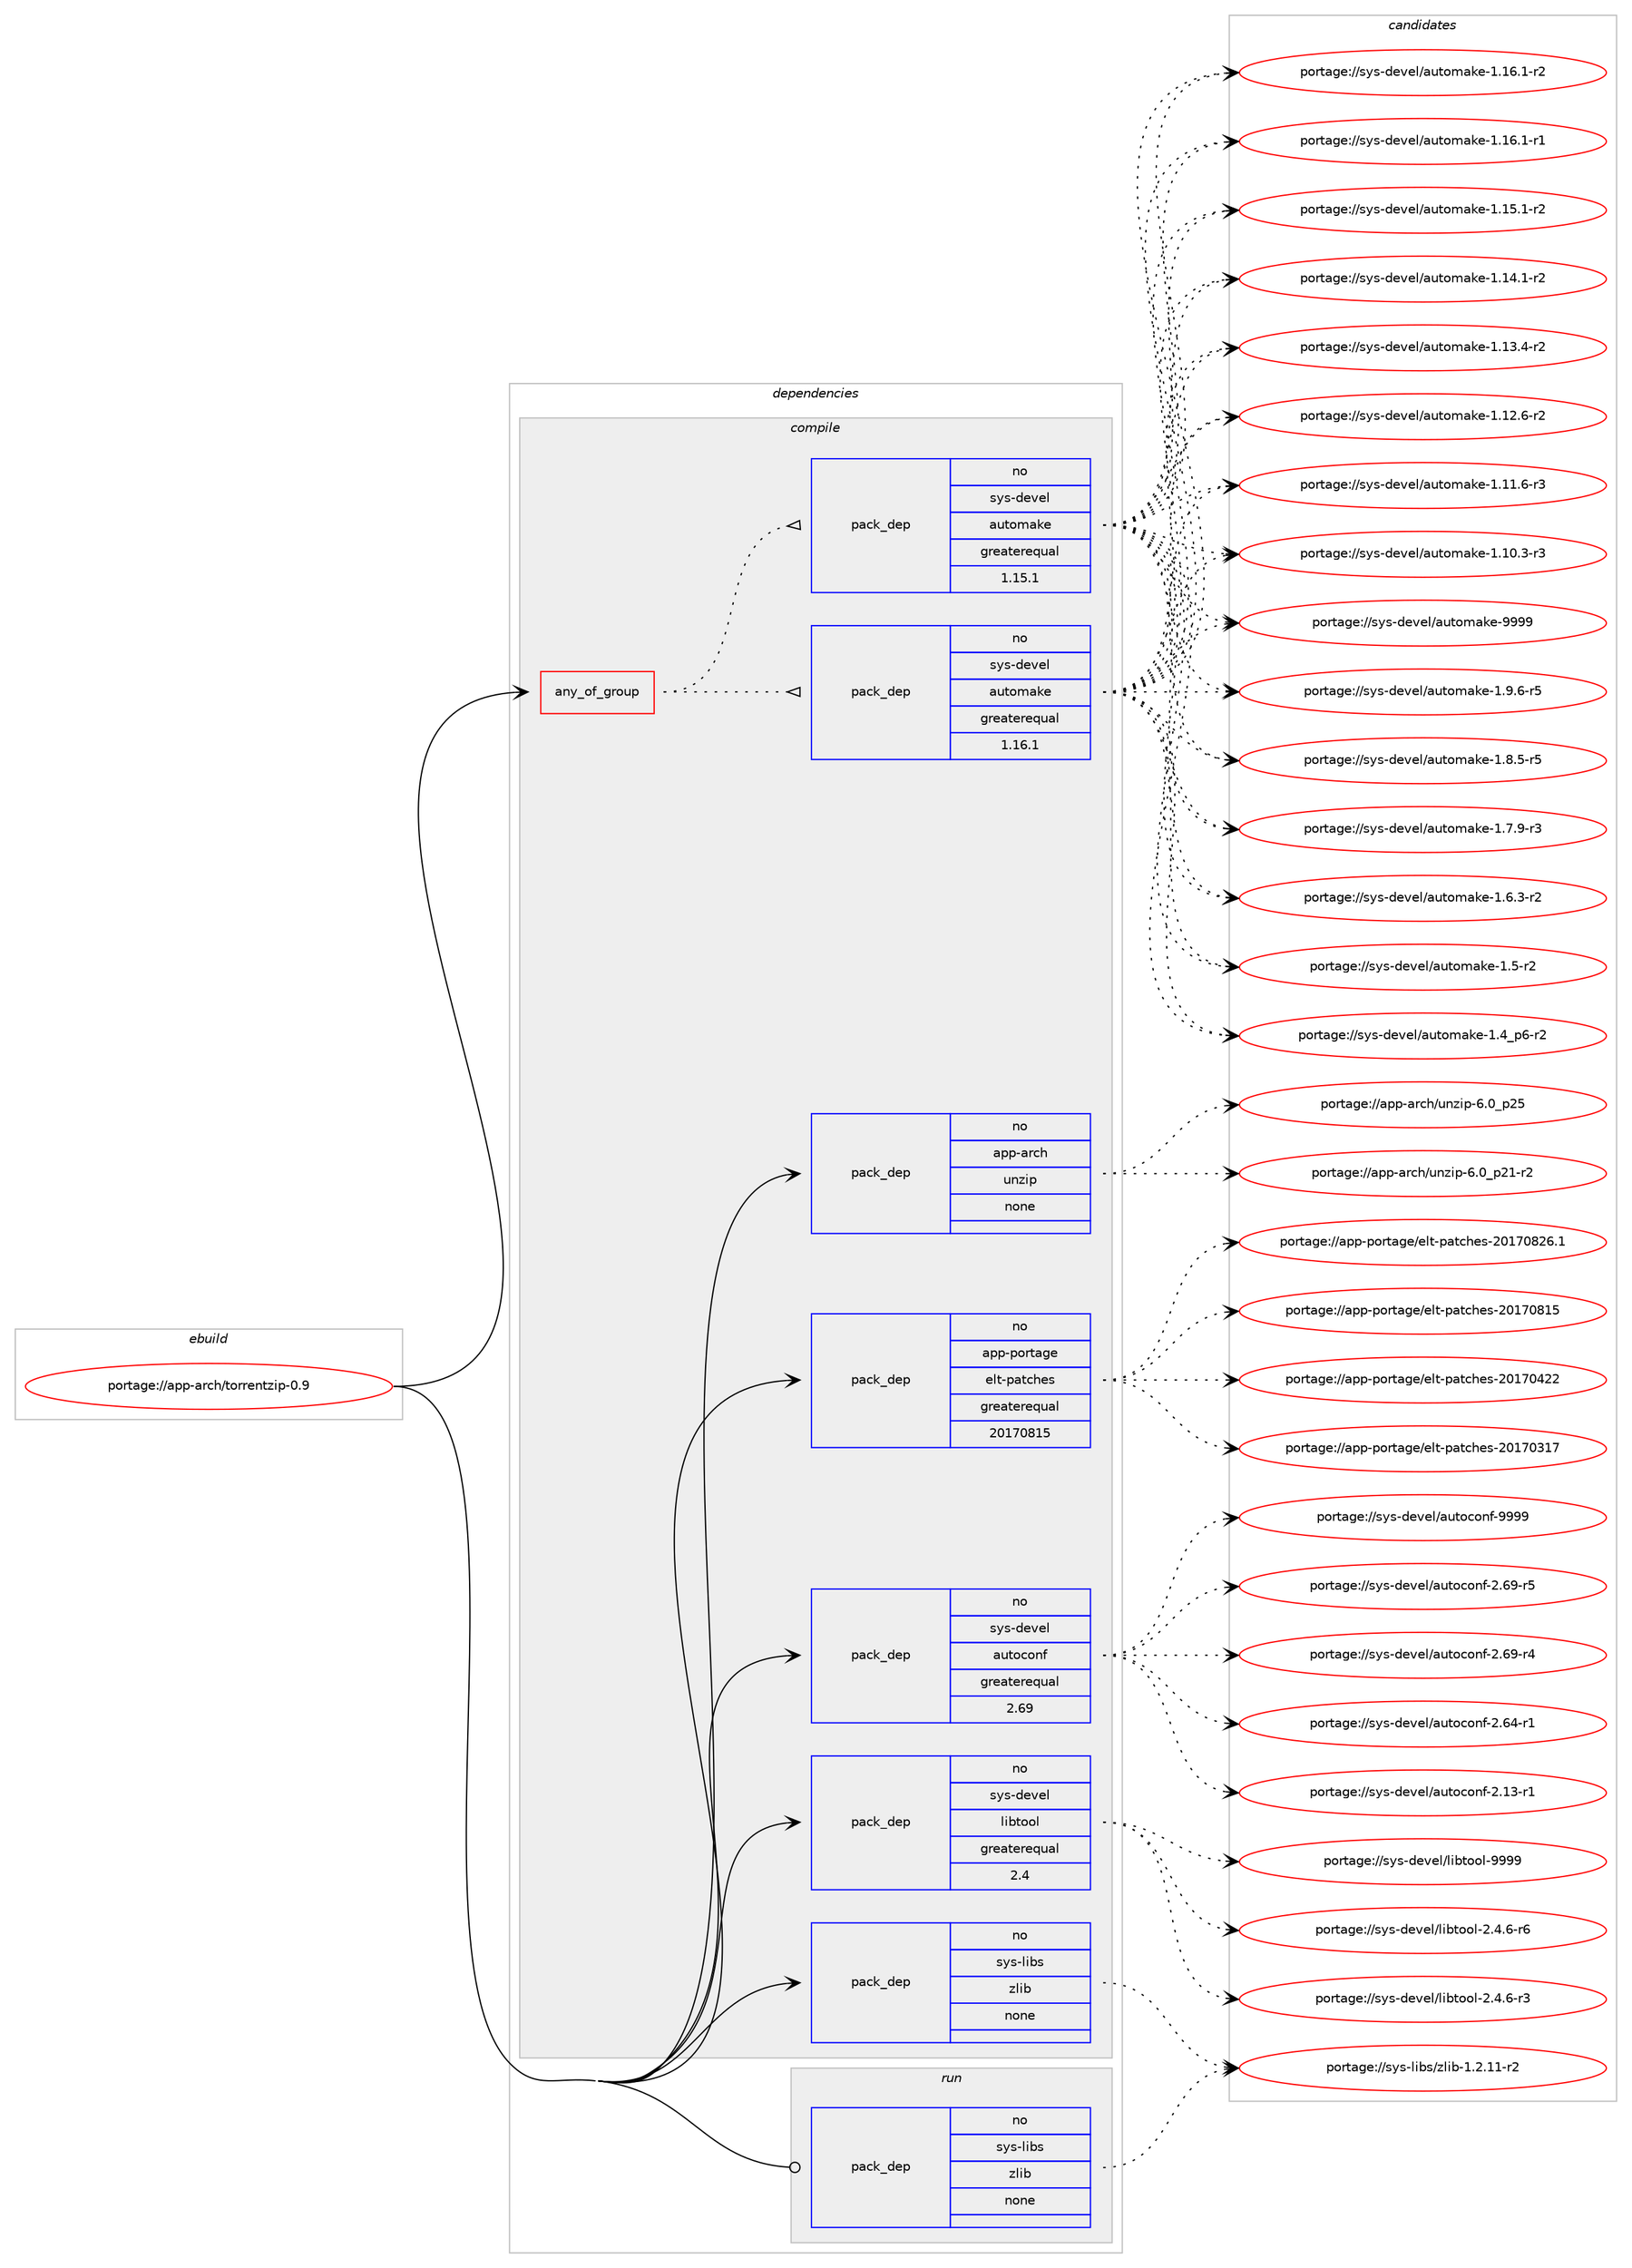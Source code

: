 digraph prolog {

# *************
# Graph options
# *************

newrank=true;
concentrate=true;
compound=true;
graph [rankdir=LR,fontname=Helvetica,fontsize=10,ranksep=1.5];#, ranksep=2.5, nodesep=0.2];
edge  [arrowhead=vee];
node  [fontname=Helvetica,fontsize=10];

# **********
# The ebuild
# **********

subgraph cluster_leftcol {
color=gray;
label=<<i>ebuild</i>>;
id [label="portage://app-arch/torrentzip-0.9", color=red, width=4, href="../app-arch/torrentzip-0.9.svg"];
}

# ****************
# The dependencies
# ****************

subgraph cluster_midcol {
color=gray;
label=<<i>dependencies</i>>;
subgraph cluster_compile {
fillcolor="#eeeeee";
style=filled;
label=<<i>compile</i>>;
subgraph any8341 {
dependency648650 [label=<<TABLE BORDER="0" CELLBORDER="1" CELLSPACING="0" CELLPADDING="4"><TR><TD CELLPADDING="10">any_of_group</TD></TR></TABLE>>, shape=none, color=red];subgraph pack486968 {
dependency648651 [label=<<TABLE BORDER="0" CELLBORDER="1" CELLSPACING="0" CELLPADDING="4" WIDTH="220"><TR><TD ROWSPAN="6" CELLPADDING="30">pack_dep</TD></TR><TR><TD WIDTH="110">no</TD></TR><TR><TD>sys-devel</TD></TR><TR><TD>automake</TD></TR><TR><TD>greaterequal</TD></TR><TR><TD>1.16.1</TD></TR></TABLE>>, shape=none, color=blue];
}
dependency648650:e -> dependency648651:w [weight=20,style="dotted",arrowhead="oinv"];
subgraph pack486969 {
dependency648652 [label=<<TABLE BORDER="0" CELLBORDER="1" CELLSPACING="0" CELLPADDING="4" WIDTH="220"><TR><TD ROWSPAN="6" CELLPADDING="30">pack_dep</TD></TR><TR><TD WIDTH="110">no</TD></TR><TR><TD>sys-devel</TD></TR><TR><TD>automake</TD></TR><TR><TD>greaterequal</TD></TR><TR><TD>1.15.1</TD></TR></TABLE>>, shape=none, color=blue];
}
dependency648650:e -> dependency648652:w [weight=20,style="dotted",arrowhead="oinv"];
}
id:e -> dependency648650:w [weight=20,style="solid",arrowhead="vee"];
subgraph pack486970 {
dependency648653 [label=<<TABLE BORDER="0" CELLBORDER="1" CELLSPACING="0" CELLPADDING="4" WIDTH="220"><TR><TD ROWSPAN="6" CELLPADDING="30">pack_dep</TD></TR><TR><TD WIDTH="110">no</TD></TR><TR><TD>app-arch</TD></TR><TR><TD>unzip</TD></TR><TR><TD>none</TD></TR><TR><TD></TD></TR></TABLE>>, shape=none, color=blue];
}
id:e -> dependency648653:w [weight=20,style="solid",arrowhead="vee"];
subgraph pack486971 {
dependency648654 [label=<<TABLE BORDER="0" CELLBORDER="1" CELLSPACING="0" CELLPADDING="4" WIDTH="220"><TR><TD ROWSPAN="6" CELLPADDING="30">pack_dep</TD></TR><TR><TD WIDTH="110">no</TD></TR><TR><TD>app-portage</TD></TR><TR><TD>elt-patches</TD></TR><TR><TD>greaterequal</TD></TR><TR><TD>20170815</TD></TR></TABLE>>, shape=none, color=blue];
}
id:e -> dependency648654:w [weight=20,style="solid",arrowhead="vee"];
subgraph pack486972 {
dependency648655 [label=<<TABLE BORDER="0" CELLBORDER="1" CELLSPACING="0" CELLPADDING="4" WIDTH="220"><TR><TD ROWSPAN="6" CELLPADDING="30">pack_dep</TD></TR><TR><TD WIDTH="110">no</TD></TR><TR><TD>sys-devel</TD></TR><TR><TD>autoconf</TD></TR><TR><TD>greaterequal</TD></TR><TR><TD>2.69</TD></TR></TABLE>>, shape=none, color=blue];
}
id:e -> dependency648655:w [weight=20,style="solid",arrowhead="vee"];
subgraph pack486973 {
dependency648656 [label=<<TABLE BORDER="0" CELLBORDER="1" CELLSPACING="0" CELLPADDING="4" WIDTH="220"><TR><TD ROWSPAN="6" CELLPADDING="30">pack_dep</TD></TR><TR><TD WIDTH="110">no</TD></TR><TR><TD>sys-devel</TD></TR><TR><TD>libtool</TD></TR><TR><TD>greaterequal</TD></TR><TR><TD>2.4</TD></TR></TABLE>>, shape=none, color=blue];
}
id:e -> dependency648656:w [weight=20,style="solid",arrowhead="vee"];
subgraph pack486974 {
dependency648657 [label=<<TABLE BORDER="0" CELLBORDER="1" CELLSPACING="0" CELLPADDING="4" WIDTH="220"><TR><TD ROWSPAN="6" CELLPADDING="30">pack_dep</TD></TR><TR><TD WIDTH="110">no</TD></TR><TR><TD>sys-libs</TD></TR><TR><TD>zlib</TD></TR><TR><TD>none</TD></TR><TR><TD></TD></TR></TABLE>>, shape=none, color=blue];
}
id:e -> dependency648657:w [weight=20,style="solid",arrowhead="vee"];
}
subgraph cluster_compileandrun {
fillcolor="#eeeeee";
style=filled;
label=<<i>compile and run</i>>;
}
subgraph cluster_run {
fillcolor="#eeeeee";
style=filled;
label=<<i>run</i>>;
subgraph pack486975 {
dependency648658 [label=<<TABLE BORDER="0" CELLBORDER="1" CELLSPACING="0" CELLPADDING="4" WIDTH="220"><TR><TD ROWSPAN="6" CELLPADDING="30">pack_dep</TD></TR><TR><TD WIDTH="110">no</TD></TR><TR><TD>sys-libs</TD></TR><TR><TD>zlib</TD></TR><TR><TD>none</TD></TR><TR><TD></TD></TR></TABLE>>, shape=none, color=blue];
}
id:e -> dependency648658:w [weight=20,style="solid",arrowhead="odot"];
}
}

# **************
# The candidates
# **************

subgraph cluster_choices {
rank=same;
color=gray;
label=<<i>candidates</i>>;

subgraph choice486968 {
color=black;
nodesep=1;
choice115121115451001011181011084797117116111109971071014557575757 [label="portage://sys-devel/automake-9999", color=red, width=4,href="../sys-devel/automake-9999.svg"];
choice115121115451001011181011084797117116111109971071014549465746544511453 [label="portage://sys-devel/automake-1.9.6-r5", color=red, width=4,href="../sys-devel/automake-1.9.6-r5.svg"];
choice115121115451001011181011084797117116111109971071014549465646534511453 [label="portage://sys-devel/automake-1.8.5-r5", color=red, width=4,href="../sys-devel/automake-1.8.5-r5.svg"];
choice115121115451001011181011084797117116111109971071014549465546574511451 [label="portage://sys-devel/automake-1.7.9-r3", color=red, width=4,href="../sys-devel/automake-1.7.9-r3.svg"];
choice115121115451001011181011084797117116111109971071014549465446514511450 [label="portage://sys-devel/automake-1.6.3-r2", color=red, width=4,href="../sys-devel/automake-1.6.3-r2.svg"];
choice11512111545100101118101108479711711611110997107101454946534511450 [label="portage://sys-devel/automake-1.5-r2", color=red, width=4,href="../sys-devel/automake-1.5-r2.svg"];
choice115121115451001011181011084797117116111109971071014549465295112544511450 [label="portage://sys-devel/automake-1.4_p6-r2", color=red, width=4,href="../sys-devel/automake-1.4_p6-r2.svg"];
choice11512111545100101118101108479711711611110997107101454946495446494511450 [label="portage://sys-devel/automake-1.16.1-r2", color=red, width=4,href="../sys-devel/automake-1.16.1-r2.svg"];
choice11512111545100101118101108479711711611110997107101454946495446494511449 [label="portage://sys-devel/automake-1.16.1-r1", color=red, width=4,href="../sys-devel/automake-1.16.1-r1.svg"];
choice11512111545100101118101108479711711611110997107101454946495346494511450 [label="portage://sys-devel/automake-1.15.1-r2", color=red, width=4,href="../sys-devel/automake-1.15.1-r2.svg"];
choice11512111545100101118101108479711711611110997107101454946495246494511450 [label="portage://sys-devel/automake-1.14.1-r2", color=red, width=4,href="../sys-devel/automake-1.14.1-r2.svg"];
choice11512111545100101118101108479711711611110997107101454946495146524511450 [label="portage://sys-devel/automake-1.13.4-r2", color=red, width=4,href="../sys-devel/automake-1.13.4-r2.svg"];
choice11512111545100101118101108479711711611110997107101454946495046544511450 [label="portage://sys-devel/automake-1.12.6-r2", color=red, width=4,href="../sys-devel/automake-1.12.6-r2.svg"];
choice11512111545100101118101108479711711611110997107101454946494946544511451 [label="portage://sys-devel/automake-1.11.6-r3", color=red, width=4,href="../sys-devel/automake-1.11.6-r3.svg"];
choice11512111545100101118101108479711711611110997107101454946494846514511451 [label="portage://sys-devel/automake-1.10.3-r3", color=red, width=4,href="../sys-devel/automake-1.10.3-r3.svg"];
dependency648651:e -> choice115121115451001011181011084797117116111109971071014557575757:w [style=dotted,weight="100"];
dependency648651:e -> choice115121115451001011181011084797117116111109971071014549465746544511453:w [style=dotted,weight="100"];
dependency648651:e -> choice115121115451001011181011084797117116111109971071014549465646534511453:w [style=dotted,weight="100"];
dependency648651:e -> choice115121115451001011181011084797117116111109971071014549465546574511451:w [style=dotted,weight="100"];
dependency648651:e -> choice115121115451001011181011084797117116111109971071014549465446514511450:w [style=dotted,weight="100"];
dependency648651:e -> choice11512111545100101118101108479711711611110997107101454946534511450:w [style=dotted,weight="100"];
dependency648651:e -> choice115121115451001011181011084797117116111109971071014549465295112544511450:w [style=dotted,weight="100"];
dependency648651:e -> choice11512111545100101118101108479711711611110997107101454946495446494511450:w [style=dotted,weight="100"];
dependency648651:e -> choice11512111545100101118101108479711711611110997107101454946495446494511449:w [style=dotted,weight="100"];
dependency648651:e -> choice11512111545100101118101108479711711611110997107101454946495346494511450:w [style=dotted,weight="100"];
dependency648651:e -> choice11512111545100101118101108479711711611110997107101454946495246494511450:w [style=dotted,weight="100"];
dependency648651:e -> choice11512111545100101118101108479711711611110997107101454946495146524511450:w [style=dotted,weight="100"];
dependency648651:e -> choice11512111545100101118101108479711711611110997107101454946495046544511450:w [style=dotted,weight="100"];
dependency648651:e -> choice11512111545100101118101108479711711611110997107101454946494946544511451:w [style=dotted,weight="100"];
dependency648651:e -> choice11512111545100101118101108479711711611110997107101454946494846514511451:w [style=dotted,weight="100"];
}
subgraph choice486969 {
color=black;
nodesep=1;
choice115121115451001011181011084797117116111109971071014557575757 [label="portage://sys-devel/automake-9999", color=red, width=4,href="../sys-devel/automake-9999.svg"];
choice115121115451001011181011084797117116111109971071014549465746544511453 [label="portage://sys-devel/automake-1.9.6-r5", color=red, width=4,href="../sys-devel/automake-1.9.6-r5.svg"];
choice115121115451001011181011084797117116111109971071014549465646534511453 [label="portage://sys-devel/automake-1.8.5-r5", color=red, width=4,href="../sys-devel/automake-1.8.5-r5.svg"];
choice115121115451001011181011084797117116111109971071014549465546574511451 [label="portage://sys-devel/automake-1.7.9-r3", color=red, width=4,href="../sys-devel/automake-1.7.9-r3.svg"];
choice115121115451001011181011084797117116111109971071014549465446514511450 [label="portage://sys-devel/automake-1.6.3-r2", color=red, width=4,href="../sys-devel/automake-1.6.3-r2.svg"];
choice11512111545100101118101108479711711611110997107101454946534511450 [label="portage://sys-devel/automake-1.5-r2", color=red, width=4,href="../sys-devel/automake-1.5-r2.svg"];
choice115121115451001011181011084797117116111109971071014549465295112544511450 [label="portage://sys-devel/automake-1.4_p6-r2", color=red, width=4,href="../sys-devel/automake-1.4_p6-r2.svg"];
choice11512111545100101118101108479711711611110997107101454946495446494511450 [label="portage://sys-devel/automake-1.16.1-r2", color=red, width=4,href="../sys-devel/automake-1.16.1-r2.svg"];
choice11512111545100101118101108479711711611110997107101454946495446494511449 [label="portage://sys-devel/automake-1.16.1-r1", color=red, width=4,href="../sys-devel/automake-1.16.1-r1.svg"];
choice11512111545100101118101108479711711611110997107101454946495346494511450 [label="portage://sys-devel/automake-1.15.1-r2", color=red, width=4,href="../sys-devel/automake-1.15.1-r2.svg"];
choice11512111545100101118101108479711711611110997107101454946495246494511450 [label="portage://sys-devel/automake-1.14.1-r2", color=red, width=4,href="../sys-devel/automake-1.14.1-r2.svg"];
choice11512111545100101118101108479711711611110997107101454946495146524511450 [label="portage://sys-devel/automake-1.13.4-r2", color=red, width=4,href="../sys-devel/automake-1.13.4-r2.svg"];
choice11512111545100101118101108479711711611110997107101454946495046544511450 [label="portage://sys-devel/automake-1.12.6-r2", color=red, width=4,href="../sys-devel/automake-1.12.6-r2.svg"];
choice11512111545100101118101108479711711611110997107101454946494946544511451 [label="portage://sys-devel/automake-1.11.6-r3", color=red, width=4,href="../sys-devel/automake-1.11.6-r3.svg"];
choice11512111545100101118101108479711711611110997107101454946494846514511451 [label="portage://sys-devel/automake-1.10.3-r3", color=red, width=4,href="../sys-devel/automake-1.10.3-r3.svg"];
dependency648652:e -> choice115121115451001011181011084797117116111109971071014557575757:w [style=dotted,weight="100"];
dependency648652:e -> choice115121115451001011181011084797117116111109971071014549465746544511453:w [style=dotted,weight="100"];
dependency648652:e -> choice115121115451001011181011084797117116111109971071014549465646534511453:w [style=dotted,weight="100"];
dependency648652:e -> choice115121115451001011181011084797117116111109971071014549465546574511451:w [style=dotted,weight="100"];
dependency648652:e -> choice115121115451001011181011084797117116111109971071014549465446514511450:w [style=dotted,weight="100"];
dependency648652:e -> choice11512111545100101118101108479711711611110997107101454946534511450:w [style=dotted,weight="100"];
dependency648652:e -> choice115121115451001011181011084797117116111109971071014549465295112544511450:w [style=dotted,weight="100"];
dependency648652:e -> choice11512111545100101118101108479711711611110997107101454946495446494511450:w [style=dotted,weight="100"];
dependency648652:e -> choice11512111545100101118101108479711711611110997107101454946495446494511449:w [style=dotted,weight="100"];
dependency648652:e -> choice11512111545100101118101108479711711611110997107101454946495346494511450:w [style=dotted,weight="100"];
dependency648652:e -> choice11512111545100101118101108479711711611110997107101454946495246494511450:w [style=dotted,weight="100"];
dependency648652:e -> choice11512111545100101118101108479711711611110997107101454946495146524511450:w [style=dotted,weight="100"];
dependency648652:e -> choice11512111545100101118101108479711711611110997107101454946495046544511450:w [style=dotted,weight="100"];
dependency648652:e -> choice11512111545100101118101108479711711611110997107101454946494946544511451:w [style=dotted,weight="100"];
dependency648652:e -> choice11512111545100101118101108479711711611110997107101454946494846514511451:w [style=dotted,weight="100"];
}
subgraph choice486970 {
color=black;
nodesep=1;
choice971121124597114991044711711012210511245544648951125053 [label="portage://app-arch/unzip-6.0_p25", color=red, width=4,href="../app-arch/unzip-6.0_p25.svg"];
choice9711211245971149910447117110122105112455446489511250494511450 [label="portage://app-arch/unzip-6.0_p21-r2", color=red, width=4,href="../app-arch/unzip-6.0_p21-r2.svg"];
dependency648653:e -> choice971121124597114991044711711012210511245544648951125053:w [style=dotted,weight="100"];
dependency648653:e -> choice9711211245971149910447117110122105112455446489511250494511450:w [style=dotted,weight="100"];
}
subgraph choice486971 {
color=black;
nodesep=1;
choice971121124511211111411697103101471011081164511297116991041011154550484955485650544649 [label="portage://app-portage/elt-patches-20170826.1", color=red, width=4,href="../app-portage/elt-patches-20170826.1.svg"];
choice97112112451121111141169710310147101108116451129711699104101115455048495548564953 [label="portage://app-portage/elt-patches-20170815", color=red, width=4,href="../app-portage/elt-patches-20170815.svg"];
choice97112112451121111141169710310147101108116451129711699104101115455048495548525050 [label="portage://app-portage/elt-patches-20170422", color=red, width=4,href="../app-portage/elt-patches-20170422.svg"];
choice97112112451121111141169710310147101108116451129711699104101115455048495548514955 [label="portage://app-portage/elt-patches-20170317", color=red, width=4,href="../app-portage/elt-patches-20170317.svg"];
dependency648654:e -> choice971121124511211111411697103101471011081164511297116991041011154550484955485650544649:w [style=dotted,weight="100"];
dependency648654:e -> choice97112112451121111141169710310147101108116451129711699104101115455048495548564953:w [style=dotted,weight="100"];
dependency648654:e -> choice97112112451121111141169710310147101108116451129711699104101115455048495548525050:w [style=dotted,weight="100"];
dependency648654:e -> choice97112112451121111141169710310147101108116451129711699104101115455048495548514955:w [style=dotted,weight="100"];
}
subgraph choice486972 {
color=black;
nodesep=1;
choice115121115451001011181011084797117116111991111101024557575757 [label="portage://sys-devel/autoconf-9999", color=red, width=4,href="../sys-devel/autoconf-9999.svg"];
choice1151211154510010111810110847971171161119911111010245504654574511453 [label="portage://sys-devel/autoconf-2.69-r5", color=red, width=4,href="../sys-devel/autoconf-2.69-r5.svg"];
choice1151211154510010111810110847971171161119911111010245504654574511452 [label="portage://sys-devel/autoconf-2.69-r4", color=red, width=4,href="../sys-devel/autoconf-2.69-r4.svg"];
choice1151211154510010111810110847971171161119911111010245504654524511449 [label="portage://sys-devel/autoconf-2.64-r1", color=red, width=4,href="../sys-devel/autoconf-2.64-r1.svg"];
choice1151211154510010111810110847971171161119911111010245504649514511449 [label="portage://sys-devel/autoconf-2.13-r1", color=red, width=4,href="../sys-devel/autoconf-2.13-r1.svg"];
dependency648655:e -> choice115121115451001011181011084797117116111991111101024557575757:w [style=dotted,weight="100"];
dependency648655:e -> choice1151211154510010111810110847971171161119911111010245504654574511453:w [style=dotted,weight="100"];
dependency648655:e -> choice1151211154510010111810110847971171161119911111010245504654574511452:w [style=dotted,weight="100"];
dependency648655:e -> choice1151211154510010111810110847971171161119911111010245504654524511449:w [style=dotted,weight="100"];
dependency648655:e -> choice1151211154510010111810110847971171161119911111010245504649514511449:w [style=dotted,weight="100"];
}
subgraph choice486973 {
color=black;
nodesep=1;
choice1151211154510010111810110847108105981161111111084557575757 [label="portage://sys-devel/libtool-9999", color=red, width=4,href="../sys-devel/libtool-9999.svg"];
choice1151211154510010111810110847108105981161111111084550465246544511454 [label="portage://sys-devel/libtool-2.4.6-r6", color=red, width=4,href="../sys-devel/libtool-2.4.6-r6.svg"];
choice1151211154510010111810110847108105981161111111084550465246544511451 [label="portage://sys-devel/libtool-2.4.6-r3", color=red, width=4,href="../sys-devel/libtool-2.4.6-r3.svg"];
dependency648656:e -> choice1151211154510010111810110847108105981161111111084557575757:w [style=dotted,weight="100"];
dependency648656:e -> choice1151211154510010111810110847108105981161111111084550465246544511454:w [style=dotted,weight="100"];
dependency648656:e -> choice1151211154510010111810110847108105981161111111084550465246544511451:w [style=dotted,weight="100"];
}
subgraph choice486974 {
color=black;
nodesep=1;
choice11512111545108105981154712210810598454946504649494511450 [label="portage://sys-libs/zlib-1.2.11-r2", color=red, width=4,href="../sys-libs/zlib-1.2.11-r2.svg"];
dependency648657:e -> choice11512111545108105981154712210810598454946504649494511450:w [style=dotted,weight="100"];
}
subgraph choice486975 {
color=black;
nodesep=1;
choice11512111545108105981154712210810598454946504649494511450 [label="portage://sys-libs/zlib-1.2.11-r2", color=red, width=4,href="../sys-libs/zlib-1.2.11-r2.svg"];
dependency648658:e -> choice11512111545108105981154712210810598454946504649494511450:w [style=dotted,weight="100"];
}
}

}
